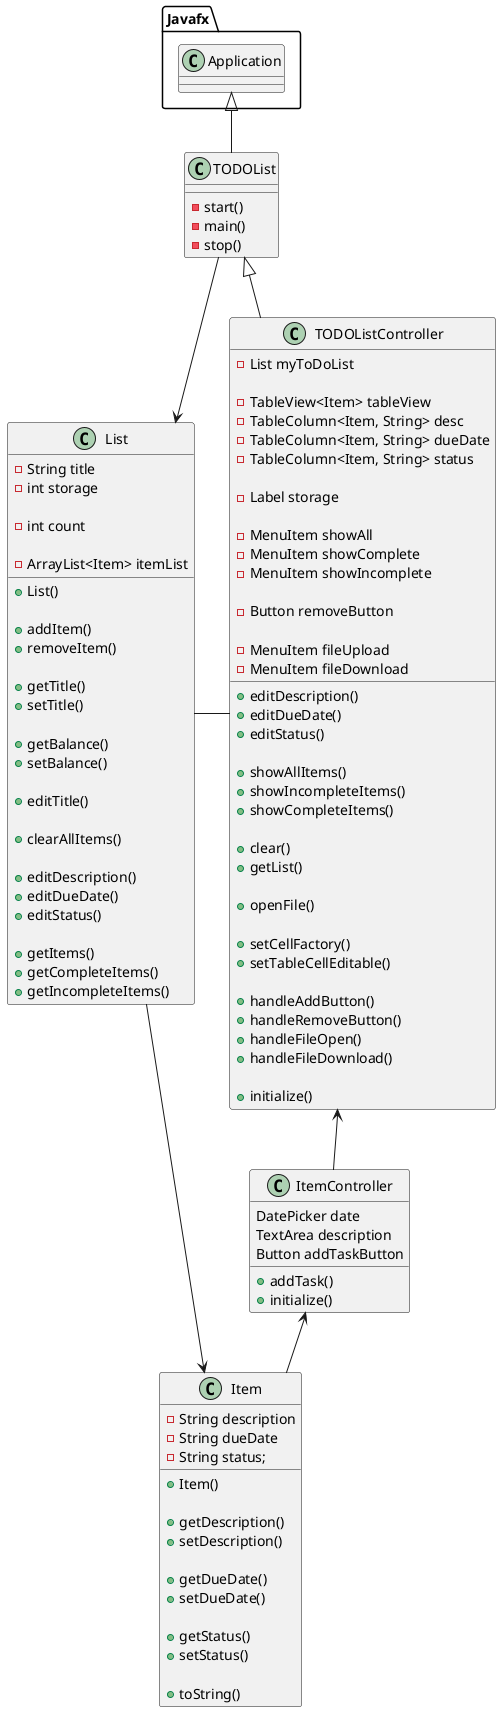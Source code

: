 @startuml
'https://plantuml.com/class-diagram

class TODOList{
-start()
-main()
-stop()
}

class TODOListController{

-List myToDoList

-TableView<Item> tableView
-TableColumn<Item, String> desc
-TableColumn<Item, String> dueDate
-TableColumn<Item, String> status

-Label storage

-MenuItem showAll
-MenuItem showComplete
-MenuItem showIncomplete

-Button removeButton

-MenuItem fileUpload
-MenuItem fileDownload

+editDescription()
+editDueDate()
+editStatus()

+showAllItems()
+showIncompleteItems()
+showCompleteItems()

+clear()
+getList()

+openFile()

+setCellFactory()
+setTableCellEditable()

+handleAddButton()
+handleRemoveButton()
+handleFileOpen()
+handleFileDownload()

+initialize()

}

class List{

-String title
-int storage

-int count

-ArrayList<Item> itemList

+List()

+addItem()
+removeItem()

+getTitle()
+setTitle()

+getBalance()
+setBalance()

+editTitle()

+clearAllItems()

+editDescription()
+editDueDate()
+editStatus()

+getItems()
+getCompleteItems()
+getIncompleteItems()

}

class Item{
-String description
-String dueDate
-String status;

+Item()

+getDescription()
+setDescription()

+getDueDate()
+setDueDate()

+getStatus()
+setStatus()

+toString()

}

class ItemController{

DatePicker date
TextArea description
Button addTaskButton

+addTask()
+initialize()

}


Javafx.Application <|-- TODOList

TODOList <|-- TODOListController
List - TODOListController

TODOList --> List
List --> Item

TODOListController <-- ItemController
ItemController <-- Item



@enduml
